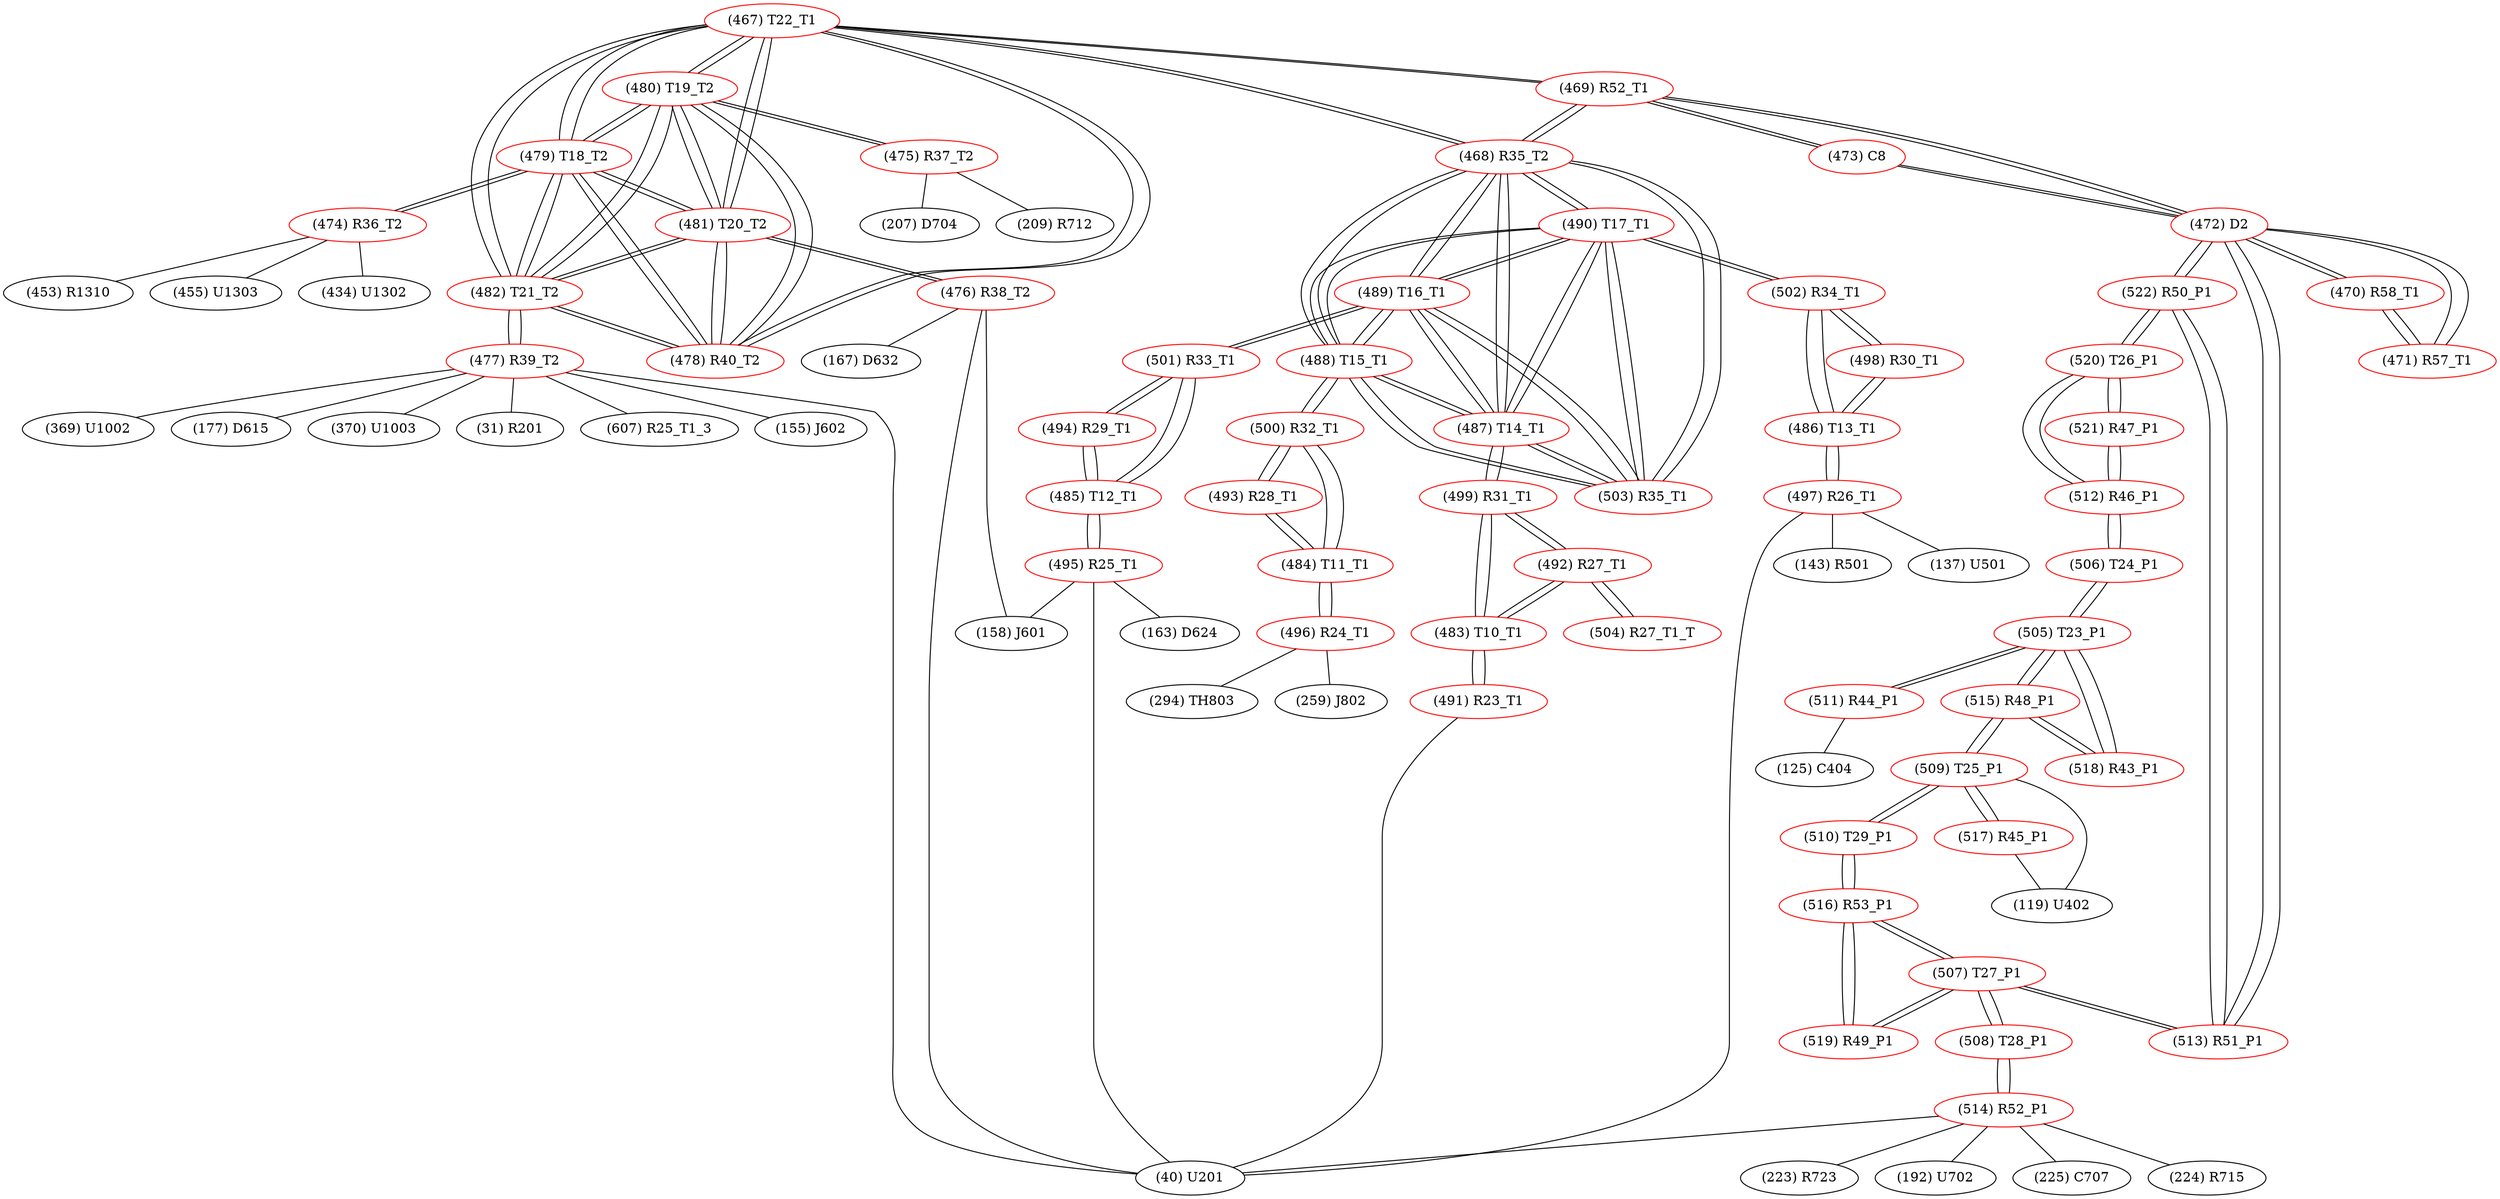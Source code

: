 graph {
	467 [label="(467) T22_T1" color=red]
	480 [label="(480) T19_T2"]
	479 [label="(479) T18_T2"]
	478 [label="(478) R40_T2"]
	482 [label="(482) T21_T2"]
	481 [label="(481) T20_T2"]
	469 [label="(469) R52_T1"]
	468 [label="(468) R35_T2"]
	468 [label="(468) R35_T2" color=red]
	489 [label="(489) T16_T1"]
	488 [label="(488) T15_T1"]
	503 [label="(503) R35_T1"]
	487 [label="(487) T14_T1"]
	490 [label="(490) T17_T1"]
	469 [label="(469) R52_T1"]
	467 [label="(467) T22_T1"]
	469 [label="(469) R52_T1" color=red]
	472 [label="(472) D2"]
	473 [label="(473) C8"]
	468 [label="(468) R35_T2"]
	467 [label="(467) T22_T1"]
	470 [label="(470) R58_T1" color=red]
	471 [label="(471) R57_T1"]
	472 [label="(472) D2"]
	471 [label="(471) R57_T1" color=red]
	470 [label="(470) R58_T1"]
	472 [label="(472) D2"]
	472 [label="(472) D2" color=red]
	469 [label="(469) R52_T1"]
	473 [label="(473) C8"]
	470 [label="(470) R58_T1"]
	471 [label="(471) R57_T1"]
	513 [label="(513) R51_P1"]
	522 [label="(522) R50_P1"]
	473 [label="(473) C8" color=red]
	472 [label="(472) D2"]
	469 [label="(469) R52_T1"]
	474 [label="(474) R36_T2" color=red]
	453 [label="(453) R1310"]
	455 [label="(455) U1303"]
	434 [label="(434) U1302"]
	479 [label="(479) T18_T2"]
	475 [label="(475) R37_T2" color=red]
	209 [label="(209) R712"]
	207 [label="(207) D704"]
	480 [label="(480) T19_T2"]
	476 [label="(476) R38_T2" color=red]
	167 [label="(167) D632"]
	40 [label="(40) U201"]
	158 [label="(158) J601"]
	481 [label="(481) T20_T2"]
	477 [label="(477) R39_T2" color=red]
	155 [label="(155) J602"]
	369 [label="(369) U1002"]
	177 [label="(177) D615"]
	40 [label="(40) U201"]
	370 [label="(370) U1003"]
	31 [label="(31) R201"]
	607 [label="(607) R25_T1_3"]
	482 [label="(482) T21_T2"]
	478 [label="(478) R40_T2" color=red]
	467 [label="(467) T22_T1"]
	480 [label="(480) T19_T2"]
	479 [label="(479) T18_T2"]
	482 [label="(482) T21_T2"]
	481 [label="(481) T20_T2"]
	479 [label="(479) T18_T2" color=red]
	467 [label="(467) T22_T1"]
	480 [label="(480) T19_T2"]
	478 [label="(478) R40_T2"]
	482 [label="(482) T21_T2"]
	481 [label="(481) T20_T2"]
	474 [label="(474) R36_T2"]
	480 [label="(480) T19_T2" color=red]
	467 [label="(467) T22_T1"]
	479 [label="(479) T18_T2"]
	478 [label="(478) R40_T2"]
	482 [label="(482) T21_T2"]
	481 [label="(481) T20_T2"]
	475 [label="(475) R37_T2"]
	481 [label="(481) T20_T2" color=red]
	467 [label="(467) T22_T1"]
	480 [label="(480) T19_T2"]
	479 [label="(479) T18_T2"]
	478 [label="(478) R40_T2"]
	482 [label="(482) T21_T2"]
	476 [label="(476) R38_T2"]
	482 [label="(482) T21_T2" color=red]
	467 [label="(467) T22_T1"]
	480 [label="(480) T19_T2"]
	479 [label="(479) T18_T2"]
	478 [label="(478) R40_T2"]
	481 [label="(481) T20_T2"]
	477 [label="(477) R39_T2"]
	483 [label="(483) T10_T1" color=red]
	491 [label="(491) R23_T1"]
	499 [label="(499) R31_T1"]
	492 [label="(492) R27_T1"]
	484 [label="(484) T11_T1" color=red]
	496 [label="(496) R24_T1"]
	500 [label="(500) R32_T1"]
	493 [label="(493) R28_T1"]
	485 [label="(485) T12_T1" color=red]
	501 [label="(501) R33_T1"]
	494 [label="(494) R29_T1"]
	495 [label="(495) R25_T1"]
	486 [label="(486) T13_T1" color=red]
	498 [label="(498) R30_T1"]
	502 [label="(502) R34_T1"]
	497 [label="(497) R26_T1"]
	487 [label="(487) T14_T1" color=red]
	489 [label="(489) T16_T1"]
	488 [label="(488) T15_T1"]
	503 [label="(503) R35_T1"]
	490 [label="(490) T17_T1"]
	468 [label="(468) R35_T2"]
	499 [label="(499) R31_T1"]
	488 [label="(488) T15_T1" color=red]
	489 [label="(489) T16_T1"]
	503 [label="(503) R35_T1"]
	487 [label="(487) T14_T1"]
	490 [label="(490) T17_T1"]
	468 [label="(468) R35_T2"]
	500 [label="(500) R32_T1"]
	489 [label="(489) T16_T1" color=red]
	488 [label="(488) T15_T1"]
	503 [label="(503) R35_T1"]
	487 [label="(487) T14_T1"]
	490 [label="(490) T17_T1"]
	468 [label="(468) R35_T2"]
	501 [label="(501) R33_T1"]
	490 [label="(490) T17_T1" color=red]
	489 [label="(489) T16_T1"]
	488 [label="(488) T15_T1"]
	503 [label="(503) R35_T1"]
	487 [label="(487) T14_T1"]
	468 [label="(468) R35_T2"]
	502 [label="(502) R34_T1"]
	491 [label="(491) R23_T1" color=red]
	40 [label="(40) U201"]
	483 [label="(483) T10_T1"]
	492 [label="(492) R27_T1" color=red]
	483 [label="(483) T10_T1"]
	499 [label="(499) R31_T1"]
	504 [label="(504) R27_T1_T"]
	493 [label="(493) R28_T1" color=red]
	500 [label="(500) R32_T1"]
	484 [label="(484) T11_T1"]
	494 [label="(494) R29_T1" color=red]
	501 [label="(501) R33_T1"]
	485 [label="(485) T12_T1"]
	495 [label="(495) R25_T1" color=red]
	163 [label="(163) D624"]
	40 [label="(40) U201"]
	158 [label="(158) J601"]
	485 [label="(485) T12_T1"]
	496 [label="(496) R24_T1" color=red]
	259 [label="(259) J802"]
	294 [label="(294) TH803"]
	484 [label="(484) T11_T1"]
	497 [label="(497) R26_T1" color=red]
	137 [label="(137) U501"]
	40 [label="(40) U201"]
	143 [label="(143) R501"]
	486 [label="(486) T13_T1"]
	498 [label="(498) R30_T1" color=red]
	502 [label="(502) R34_T1"]
	486 [label="(486) T13_T1"]
	499 [label="(499) R31_T1" color=red]
	483 [label="(483) T10_T1"]
	492 [label="(492) R27_T1"]
	487 [label="(487) T14_T1"]
	500 [label="(500) R32_T1" color=red]
	488 [label="(488) T15_T1"]
	493 [label="(493) R28_T1"]
	484 [label="(484) T11_T1"]
	501 [label="(501) R33_T1" color=red]
	489 [label="(489) T16_T1"]
	494 [label="(494) R29_T1"]
	485 [label="(485) T12_T1"]
	502 [label="(502) R34_T1" color=red]
	490 [label="(490) T17_T1"]
	498 [label="(498) R30_T1"]
	486 [label="(486) T13_T1"]
	503 [label="(503) R35_T1" color=red]
	489 [label="(489) T16_T1"]
	488 [label="(488) T15_T1"]
	487 [label="(487) T14_T1"]
	490 [label="(490) T17_T1"]
	468 [label="(468) R35_T2"]
	504 [label="(504) R27_T1_T" color=red]
	492 [label="(492) R27_T1"]
	505 [label="(505) T23_P1" color=red]
	515 [label="(515) R48_P1"]
	518 [label="(518) R43_P1"]
	506 [label="(506) T24_P1"]
	511 [label="(511) R44_P1"]
	506 [label="(506) T24_P1" color=red]
	512 [label="(512) R46_P1"]
	505 [label="(505) T23_P1"]
	507 [label="(507) T27_P1" color=red]
	513 [label="(513) R51_P1"]
	508 [label="(508) T28_P1"]
	516 [label="(516) R53_P1"]
	519 [label="(519) R49_P1"]
	508 [label="(508) T28_P1" color=red]
	514 [label="(514) R52_P1"]
	507 [label="(507) T27_P1"]
	509 [label="(509) T25_P1" color=red]
	510 [label="(510) T29_P1"]
	515 [label="(515) R48_P1"]
	517 [label="(517) R45_P1"]
	119 [label="(119) U402"]
	510 [label="(510) T29_P1" color=red]
	509 [label="(509) T25_P1"]
	516 [label="(516) R53_P1"]
	511 [label="(511) R44_P1" color=red]
	125 [label="(125) C404"]
	505 [label="(505) T23_P1"]
	512 [label="(512) R46_P1" color=red]
	520 [label="(520) T26_P1"]
	521 [label="(521) R47_P1"]
	506 [label="(506) T24_P1"]
	513 [label="(513) R51_P1" color=red]
	507 [label="(507) T27_P1"]
	522 [label="(522) R50_P1"]
	472 [label="(472) D2"]
	514 [label="(514) R52_P1" color=red]
	192 [label="(192) U702"]
	225 [label="(225) C707"]
	224 [label="(224) R715"]
	223 [label="(223) R723"]
	40 [label="(40) U201"]
	508 [label="(508) T28_P1"]
	515 [label="(515) R48_P1" color=red]
	509 [label="(509) T25_P1"]
	505 [label="(505) T23_P1"]
	518 [label="(518) R43_P1"]
	516 [label="(516) R53_P1" color=red]
	510 [label="(510) T29_P1"]
	507 [label="(507) T27_P1"]
	519 [label="(519) R49_P1"]
	517 [label="(517) R45_P1" color=red]
	509 [label="(509) T25_P1"]
	119 [label="(119) U402"]
	518 [label="(518) R43_P1" color=red]
	515 [label="(515) R48_P1"]
	505 [label="(505) T23_P1"]
	519 [label="(519) R49_P1" color=red]
	507 [label="(507) T27_P1"]
	516 [label="(516) R53_P1"]
	520 [label="(520) T26_P1" color=red]
	522 [label="(522) R50_P1"]
	512 [label="(512) R46_P1"]
	521 [label="(521) R47_P1"]
	521 [label="(521) R47_P1" color=red]
	520 [label="(520) T26_P1"]
	512 [label="(512) R46_P1"]
	522 [label="(522) R50_P1" color=red]
	520 [label="(520) T26_P1"]
	513 [label="(513) R51_P1"]
	472 [label="(472) D2"]
	467 -- 480
	467 -- 479
	467 -- 478
	467 -- 482
	467 -- 481
	467 -- 469
	467 -- 468
	468 -- 489
	468 -- 488
	468 -- 503
	468 -- 487
	468 -- 490
	468 -- 469
	468 -- 467
	469 -- 472
	469 -- 473
	469 -- 468
	469 -- 467
	470 -- 471
	470 -- 472
	471 -- 470
	471 -- 472
	472 -- 469
	472 -- 473
	472 -- 470
	472 -- 471
	472 -- 513
	472 -- 522
	473 -- 472
	473 -- 469
	474 -- 453
	474 -- 455
	474 -- 434
	474 -- 479
	475 -- 209
	475 -- 207
	475 -- 480
	476 -- 167
	476 -- 40
	476 -- 158
	476 -- 481
	477 -- 155
	477 -- 369
	477 -- 177
	477 -- 40
	477 -- 370
	477 -- 31
	477 -- 607
	477 -- 482
	478 -- 467
	478 -- 480
	478 -- 479
	478 -- 482
	478 -- 481
	479 -- 467
	479 -- 480
	479 -- 478
	479 -- 482
	479 -- 481
	479 -- 474
	480 -- 467
	480 -- 479
	480 -- 478
	480 -- 482
	480 -- 481
	480 -- 475
	481 -- 467
	481 -- 480
	481 -- 479
	481 -- 478
	481 -- 482
	481 -- 476
	482 -- 467
	482 -- 480
	482 -- 479
	482 -- 478
	482 -- 481
	482 -- 477
	483 -- 491
	483 -- 499
	483 -- 492
	484 -- 496
	484 -- 500
	484 -- 493
	485 -- 501
	485 -- 494
	485 -- 495
	486 -- 498
	486 -- 502
	486 -- 497
	487 -- 489
	487 -- 488
	487 -- 503
	487 -- 490
	487 -- 468
	487 -- 499
	488 -- 489
	488 -- 503
	488 -- 487
	488 -- 490
	488 -- 468
	488 -- 500
	489 -- 488
	489 -- 503
	489 -- 487
	489 -- 490
	489 -- 468
	489 -- 501
	490 -- 489
	490 -- 488
	490 -- 503
	490 -- 487
	490 -- 468
	490 -- 502
	491 -- 40
	491 -- 483
	492 -- 483
	492 -- 499
	492 -- 504
	493 -- 500
	493 -- 484
	494 -- 501
	494 -- 485
	495 -- 163
	495 -- 40
	495 -- 158
	495 -- 485
	496 -- 259
	496 -- 294
	496 -- 484
	497 -- 137
	497 -- 40
	497 -- 143
	497 -- 486
	498 -- 502
	498 -- 486
	499 -- 483
	499 -- 492
	499 -- 487
	500 -- 488
	500 -- 493
	500 -- 484
	501 -- 489
	501 -- 494
	501 -- 485
	502 -- 490
	502 -- 498
	502 -- 486
	503 -- 489
	503 -- 488
	503 -- 487
	503 -- 490
	503 -- 468
	504 -- 492
	505 -- 515
	505 -- 518
	505 -- 506
	505 -- 511
	506 -- 512
	506 -- 505
	507 -- 513
	507 -- 508
	507 -- 516
	507 -- 519
	508 -- 514
	508 -- 507
	509 -- 510
	509 -- 515
	509 -- 517
	509 -- 119
	510 -- 509
	510 -- 516
	511 -- 125
	511 -- 505
	512 -- 520
	512 -- 521
	512 -- 506
	513 -- 507
	513 -- 522
	513 -- 472
	514 -- 192
	514 -- 225
	514 -- 224
	514 -- 223
	514 -- 40
	514 -- 508
	515 -- 509
	515 -- 505
	515 -- 518
	516 -- 510
	516 -- 507
	516 -- 519
	517 -- 509
	517 -- 119
	518 -- 515
	518 -- 505
	519 -- 507
	519 -- 516
	520 -- 522
	520 -- 512
	520 -- 521
	521 -- 520
	521 -- 512
	522 -- 520
	522 -- 513
	522 -- 472
}